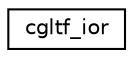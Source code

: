 digraph "Graphical Class Hierarchy"
{
 // LATEX_PDF_SIZE
  edge [fontname="Helvetica",fontsize="10",labelfontname="Helvetica",labelfontsize="10"];
  node [fontname="Helvetica",fontsize="10",shape=record];
  rankdir="LR";
  Node0 [label="cgltf_ior",height=0.2,width=0.4,color="black", fillcolor="white", style="filled",URL="$structcgltf__ior.html",tooltip=" "];
}

